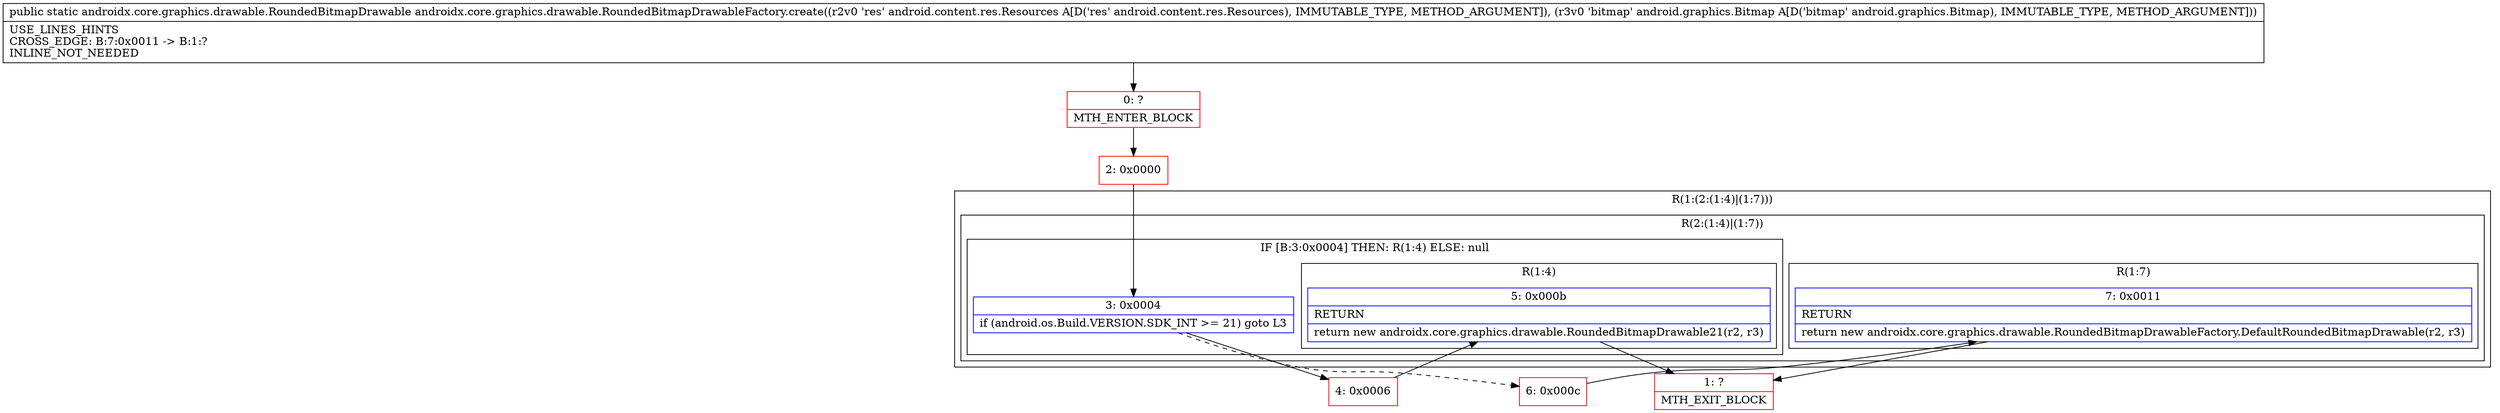 digraph "CFG forandroidx.core.graphics.drawable.RoundedBitmapDrawableFactory.create(Landroid\/content\/res\/Resources;Landroid\/graphics\/Bitmap;)Landroidx\/core\/graphics\/drawable\/RoundedBitmapDrawable;" {
subgraph cluster_Region_264161847 {
label = "R(1:(2:(1:4)|(1:7)))";
node [shape=record,color=blue];
subgraph cluster_Region_419892142 {
label = "R(2:(1:4)|(1:7))";
node [shape=record,color=blue];
subgraph cluster_IfRegion_304496941 {
label = "IF [B:3:0x0004] THEN: R(1:4) ELSE: null";
node [shape=record,color=blue];
Node_3 [shape=record,label="{3\:\ 0x0004|if (android.os.Build.VERSION.SDK_INT \>= 21) goto L3\l}"];
subgraph cluster_Region_1530144439 {
label = "R(1:4)";
node [shape=record,color=blue];
Node_5 [shape=record,label="{5\:\ 0x000b|RETURN\l|return new androidx.core.graphics.drawable.RoundedBitmapDrawable21(r2, r3)\l}"];
}
}
subgraph cluster_Region_581083284 {
label = "R(1:7)";
node [shape=record,color=blue];
Node_7 [shape=record,label="{7\:\ 0x0011|RETURN\l|return new androidx.core.graphics.drawable.RoundedBitmapDrawableFactory.DefaultRoundedBitmapDrawable(r2, r3)\l}"];
}
}
}
Node_0 [shape=record,color=red,label="{0\:\ ?|MTH_ENTER_BLOCK\l}"];
Node_2 [shape=record,color=red,label="{2\:\ 0x0000}"];
Node_4 [shape=record,color=red,label="{4\:\ 0x0006}"];
Node_1 [shape=record,color=red,label="{1\:\ ?|MTH_EXIT_BLOCK\l}"];
Node_6 [shape=record,color=red,label="{6\:\ 0x000c}"];
MethodNode[shape=record,label="{public static androidx.core.graphics.drawable.RoundedBitmapDrawable androidx.core.graphics.drawable.RoundedBitmapDrawableFactory.create((r2v0 'res' android.content.res.Resources A[D('res' android.content.res.Resources), IMMUTABLE_TYPE, METHOD_ARGUMENT]), (r3v0 'bitmap' android.graphics.Bitmap A[D('bitmap' android.graphics.Bitmap), IMMUTABLE_TYPE, METHOD_ARGUMENT]))  | USE_LINES_HINTS\lCROSS_EDGE: B:7:0x0011 \-\> B:1:?\lINLINE_NOT_NEEDED\l}"];
MethodNode -> Node_0;Node_3 -> Node_4;
Node_3 -> Node_6[style=dashed];
Node_5 -> Node_1;
Node_7 -> Node_1;
Node_0 -> Node_2;
Node_2 -> Node_3;
Node_4 -> Node_5;
Node_6 -> Node_7;
}

